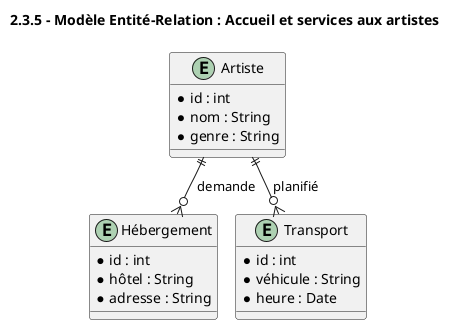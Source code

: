@startuml
!pragma layout smetana
title 2.3.5 - Modèle Entité-Relation : Accueil et services aux artistes

entity Artiste {
    *id : int
    *nom : String
    *genre : String
}

entity Hébergement {
    *id : int
    *hôtel : String
    *adresse : String
}

entity Transport {
    *id : int
    *véhicule : String
    *heure : Date
}

Artiste ||--o{ Hébergement : "demande"
Artiste ||--o{ Transport : "planifié"

@enduml
